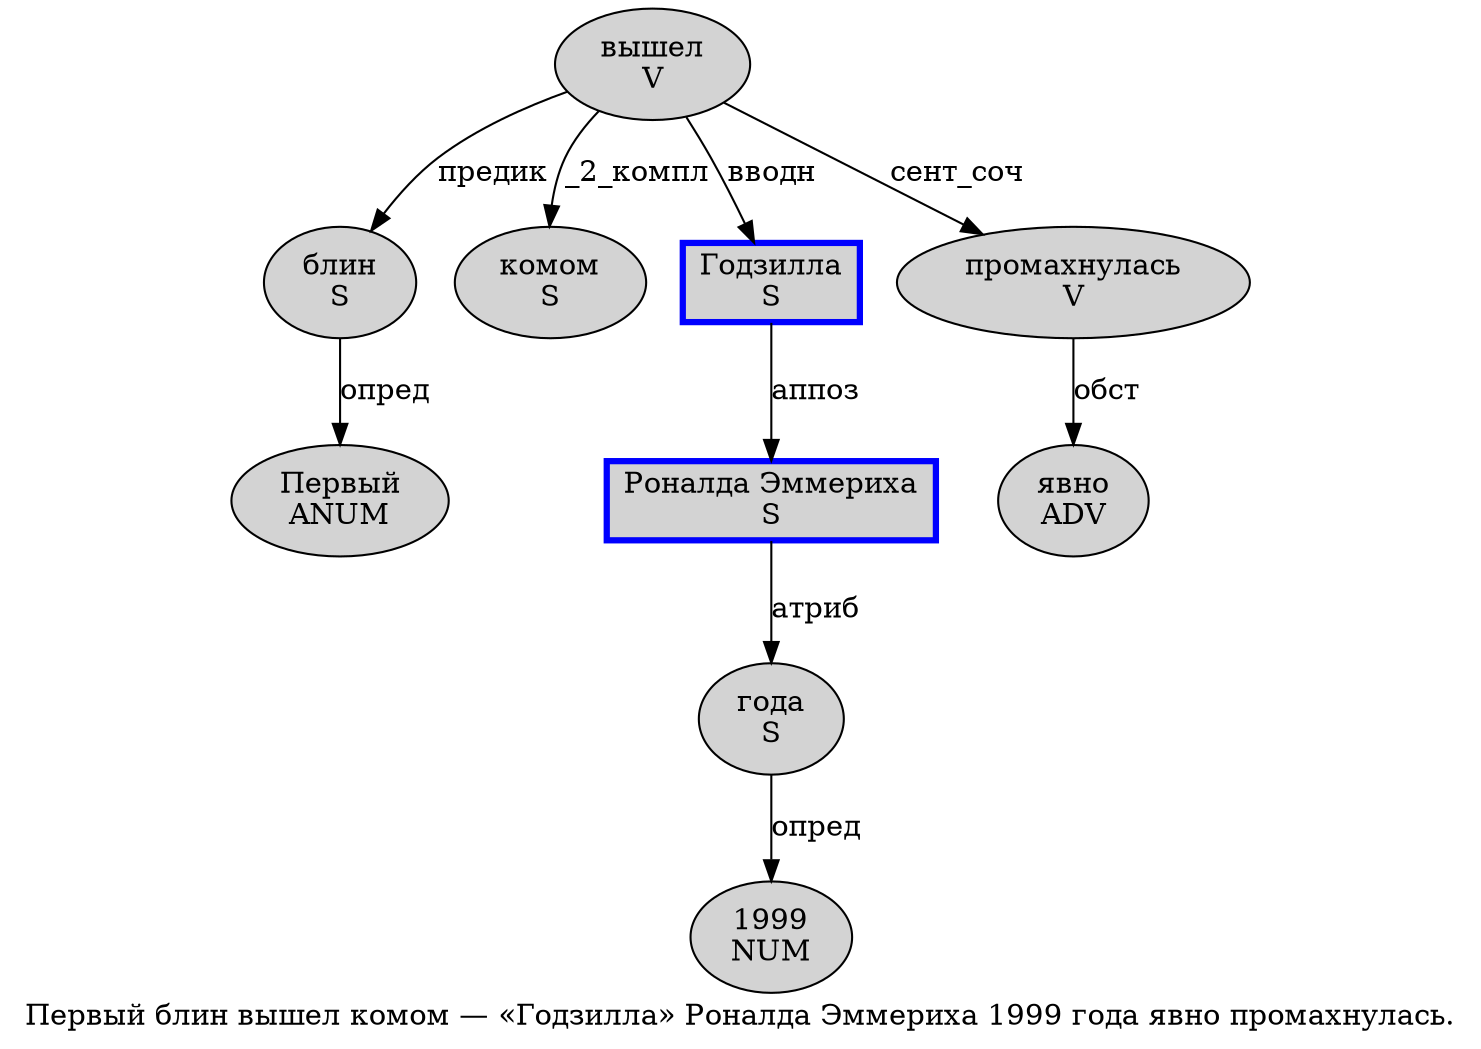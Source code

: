 digraph SENTENCE_4804 {
	graph [label="Первый блин вышел комом — «Годзилла» Роналда Эммериха 1999 года явно промахнулась."]
	node [style=filled]
		0 [label="Первый
ANUM" color="" fillcolor=lightgray penwidth=1 shape=ellipse]
		1 [label="блин
S" color="" fillcolor=lightgray penwidth=1 shape=ellipse]
		2 [label="вышел
V" color="" fillcolor=lightgray penwidth=1 shape=ellipse]
		3 [label="комом
S" color="" fillcolor=lightgray penwidth=1 shape=ellipse]
		6 [label="Годзилла
S" color=blue fillcolor=lightgray penwidth=3 shape=box]
		8 [label="Роналда Эммериха
S" color=blue fillcolor=lightgray penwidth=3 shape=box]
		9 [label="1999
NUM" color="" fillcolor=lightgray penwidth=1 shape=ellipse]
		10 [label="года
S" color="" fillcolor=lightgray penwidth=1 shape=ellipse]
		11 [label="явно
ADV" color="" fillcolor=lightgray penwidth=1 shape=ellipse]
		12 [label="промахнулась
V" color="" fillcolor=lightgray penwidth=1 shape=ellipse]
			2 -> 1 [label="предик"]
			2 -> 3 [label="_2_компл"]
			2 -> 6 [label="вводн"]
			2 -> 12 [label="сент_соч"]
			6 -> 8 [label="аппоз"]
			10 -> 9 [label="опред"]
			12 -> 11 [label="обст"]
			8 -> 10 [label="атриб"]
			1 -> 0 [label="опред"]
}